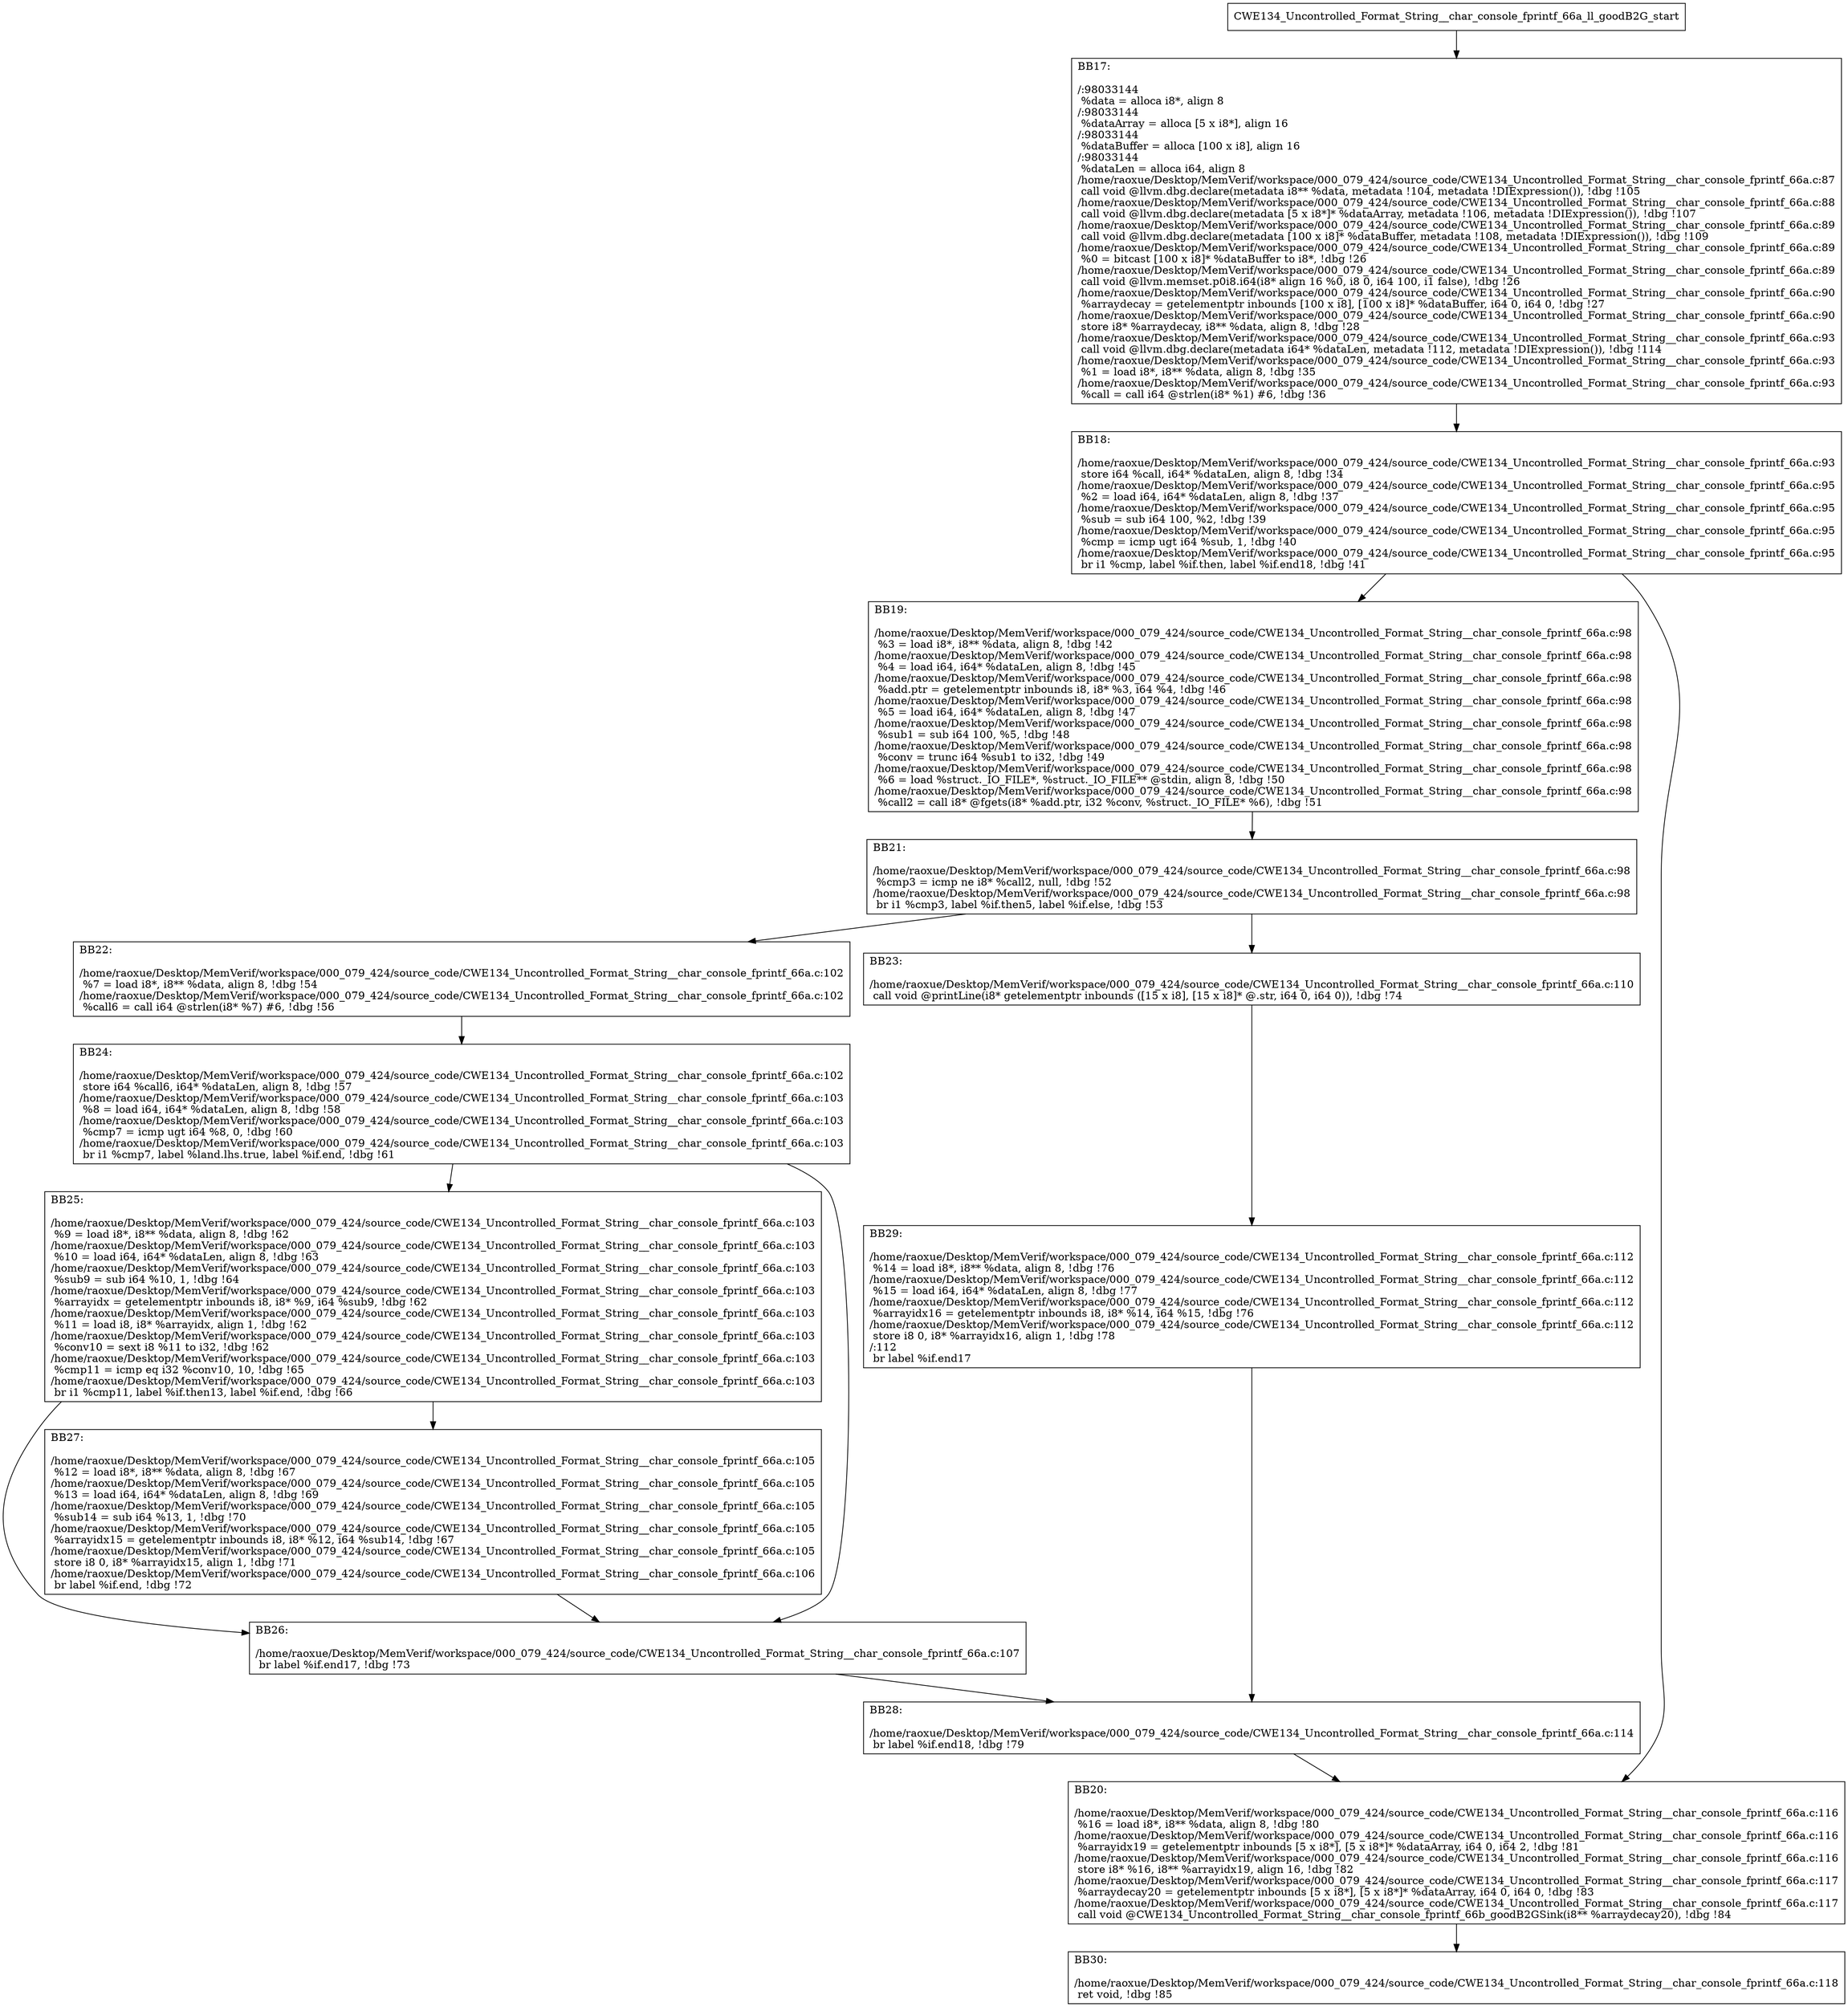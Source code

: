 digraph "CFG for'CWE134_Uncontrolled_Format_String__char_console_fprintf_66a_ll_goodB2G' function" {
	BBCWE134_Uncontrolled_Format_String__char_console_fprintf_66a_ll_goodB2G_start[shape=record,label="{CWE134_Uncontrolled_Format_String__char_console_fprintf_66a_ll_goodB2G_start}"];
	BBCWE134_Uncontrolled_Format_String__char_console_fprintf_66a_ll_goodB2G_start-> CWE134_Uncontrolled_Format_String__char_console_fprintf_66a_ll_goodB2GBB17;
	CWE134_Uncontrolled_Format_String__char_console_fprintf_66a_ll_goodB2GBB17 [shape=record, label="{BB17:\l\l/:98033144\l
  %data = alloca i8*, align 8\l
/:98033144\l
  %dataArray = alloca [5 x i8*], align 16\l
/:98033144\l
  %dataBuffer = alloca [100 x i8], align 16\l
/:98033144\l
  %dataLen = alloca i64, align 8\l
/home/raoxue/Desktop/MemVerif/workspace/000_079_424/source_code/CWE134_Uncontrolled_Format_String__char_console_fprintf_66a.c:87\l
  call void @llvm.dbg.declare(metadata i8** %data, metadata !104, metadata !DIExpression()), !dbg !105\l
/home/raoxue/Desktop/MemVerif/workspace/000_079_424/source_code/CWE134_Uncontrolled_Format_String__char_console_fprintf_66a.c:88\l
  call void @llvm.dbg.declare(metadata [5 x i8*]* %dataArray, metadata !106, metadata !DIExpression()), !dbg !107\l
/home/raoxue/Desktop/MemVerif/workspace/000_079_424/source_code/CWE134_Uncontrolled_Format_String__char_console_fprintf_66a.c:89\l
  call void @llvm.dbg.declare(metadata [100 x i8]* %dataBuffer, metadata !108, metadata !DIExpression()), !dbg !109\l
/home/raoxue/Desktop/MemVerif/workspace/000_079_424/source_code/CWE134_Uncontrolled_Format_String__char_console_fprintf_66a.c:89\l
  %0 = bitcast [100 x i8]* %dataBuffer to i8*, !dbg !26\l
/home/raoxue/Desktop/MemVerif/workspace/000_079_424/source_code/CWE134_Uncontrolled_Format_String__char_console_fprintf_66a.c:89\l
  call void @llvm.memset.p0i8.i64(i8* align 16 %0, i8 0, i64 100, i1 false), !dbg !26\l
/home/raoxue/Desktop/MemVerif/workspace/000_079_424/source_code/CWE134_Uncontrolled_Format_String__char_console_fprintf_66a.c:90\l
  %arraydecay = getelementptr inbounds [100 x i8], [100 x i8]* %dataBuffer, i64 0, i64 0, !dbg !27\l
/home/raoxue/Desktop/MemVerif/workspace/000_079_424/source_code/CWE134_Uncontrolled_Format_String__char_console_fprintf_66a.c:90\l
  store i8* %arraydecay, i8** %data, align 8, !dbg !28\l
/home/raoxue/Desktop/MemVerif/workspace/000_079_424/source_code/CWE134_Uncontrolled_Format_String__char_console_fprintf_66a.c:93\l
  call void @llvm.dbg.declare(metadata i64* %dataLen, metadata !112, metadata !DIExpression()), !dbg !114\l
/home/raoxue/Desktop/MemVerif/workspace/000_079_424/source_code/CWE134_Uncontrolled_Format_String__char_console_fprintf_66a.c:93\l
  %1 = load i8*, i8** %data, align 8, !dbg !35\l
/home/raoxue/Desktop/MemVerif/workspace/000_079_424/source_code/CWE134_Uncontrolled_Format_String__char_console_fprintf_66a.c:93\l
  %call = call i64 @strlen(i8* %1) #6, !dbg !36\l
}"];
	CWE134_Uncontrolled_Format_String__char_console_fprintf_66a_ll_goodB2GBB17-> CWE134_Uncontrolled_Format_String__char_console_fprintf_66a_ll_goodB2GBB18;
	CWE134_Uncontrolled_Format_String__char_console_fprintf_66a_ll_goodB2GBB18 [shape=record, label="{BB18:\l\l/home/raoxue/Desktop/MemVerif/workspace/000_079_424/source_code/CWE134_Uncontrolled_Format_String__char_console_fprintf_66a.c:93\l
  store i64 %call, i64* %dataLen, align 8, !dbg !34\l
/home/raoxue/Desktop/MemVerif/workspace/000_079_424/source_code/CWE134_Uncontrolled_Format_String__char_console_fprintf_66a.c:95\l
  %2 = load i64, i64* %dataLen, align 8, !dbg !37\l
/home/raoxue/Desktop/MemVerif/workspace/000_079_424/source_code/CWE134_Uncontrolled_Format_String__char_console_fprintf_66a.c:95\l
  %sub = sub i64 100, %2, !dbg !39\l
/home/raoxue/Desktop/MemVerif/workspace/000_079_424/source_code/CWE134_Uncontrolled_Format_String__char_console_fprintf_66a.c:95\l
  %cmp = icmp ugt i64 %sub, 1, !dbg !40\l
/home/raoxue/Desktop/MemVerif/workspace/000_079_424/source_code/CWE134_Uncontrolled_Format_String__char_console_fprintf_66a.c:95\l
  br i1 %cmp, label %if.then, label %if.end18, !dbg !41\l
}"];
	CWE134_Uncontrolled_Format_String__char_console_fprintf_66a_ll_goodB2GBB18-> CWE134_Uncontrolled_Format_String__char_console_fprintf_66a_ll_goodB2GBB19;
	CWE134_Uncontrolled_Format_String__char_console_fprintf_66a_ll_goodB2GBB18-> CWE134_Uncontrolled_Format_String__char_console_fprintf_66a_ll_goodB2GBB20;
	CWE134_Uncontrolled_Format_String__char_console_fprintf_66a_ll_goodB2GBB19 [shape=record, label="{BB19:\l\l/home/raoxue/Desktop/MemVerif/workspace/000_079_424/source_code/CWE134_Uncontrolled_Format_String__char_console_fprintf_66a.c:98\l
  %3 = load i8*, i8** %data, align 8, !dbg !42\l
/home/raoxue/Desktop/MemVerif/workspace/000_079_424/source_code/CWE134_Uncontrolled_Format_String__char_console_fprintf_66a.c:98\l
  %4 = load i64, i64* %dataLen, align 8, !dbg !45\l
/home/raoxue/Desktop/MemVerif/workspace/000_079_424/source_code/CWE134_Uncontrolled_Format_String__char_console_fprintf_66a.c:98\l
  %add.ptr = getelementptr inbounds i8, i8* %3, i64 %4, !dbg !46\l
/home/raoxue/Desktop/MemVerif/workspace/000_079_424/source_code/CWE134_Uncontrolled_Format_String__char_console_fprintf_66a.c:98\l
  %5 = load i64, i64* %dataLen, align 8, !dbg !47\l
/home/raoxue/Desktop/MemVerif/workspace/000_079_424/source_code/CWE134_Uncontrolled_Format_String__char_console_fprintf_66a.c:98\l
  %sub1 = sub i64 100, %5, !dbg !48\l
/home/raoxue/Desktop/MemVerif/workspace/000_079_424/source_code/CWE134_Uncontrolled_Format_String__char_console_fprintf_66a.c:98\l
  %conv = trunc i64 %sub1 to i32, !dbg !49\l
/home/raoxue/Desktop/MemVerif/workspace/000_079_424/source_code/CWE134_Uncontrolled_Format_String__char_console_fprintf_66a.c:98\l
  %6 = load %struct._IO_FILE*, %struct._IO_FILE** @stdin, align 8, !dbg !50\l
/home/raoxue/Desktop/MemVerif/workspace/000_079_424/source_code/CWE134_Uncontrolled_Format_String__char_console_fprintf_66a.c:98\l
  %call2 = call i8* @fgets(i8* %add.ptr, i32 %conv, %struct._IO_FILE* %6), !dbg !51\l
}"];
	CWE134_Uncontrolled_Format_String__char_console_fprintf_66a_ll_goodB2GBB19-> CWE134_Uncontrolled_Format_String__char_console_fprintf_66a_ll_goodB2GBB21;
	CWE134_Uncontrolled_Format_String__char_console_fprintf_66a_ll_goodB2GBB21 [shape=record, label="{BB21:\l\l/home/raoxue/Desktop/MemVerif/workspace/000_079_424/source_code/CWE134_Uncontrolled_Format_String__char_console_fprintf_66a.c:98\l
  %cmp3 = icmp ne i8* %call2, null, !dbg !52\l
/home/raoxue/Desktop/MemVerif/workspace/000_079_424/source_code/CWE134_Uncontrolled_Format_String__char_console_fprintf_66a.c:98\l
  br i1 %cmp3, label %if.then5, label %if.else, !dbg !53\l
}"];
	CWE134_Uncontrolled_Format_String__char_console_fprintf_66a_ll_goodB2GBB21-> CWE134_Uncontrolled_Format_String__char_console_fprintf_66a_ll_goodB2GBB22;
	CWE134_Uncontrolled_Format_String__char_console_fprintf_66a_ll_goodB2GBB21-> CWE134_Uncontrolled_Format_String__char_console_fprintf_66a_ll_goodB2GBB23;
	CWE134_Uncontrolled_Format_String__char_console_fprintf_66a_ll_goodB2GBB22 [shape=record, label="{BB22:\l\l/home/raoxue/Desktop/MemVerif/workspace/000_079_424/source_code/CWE134_Uncontrolled_Format_String__char_console_fprintf_66a.c:102\l
  %7 = load i8*, i8** %data, align 8, !dbg !54\l
/home/raoxue/Desktop/MemVerif/workspace/000_079_424/source_code/CWE134_Uncontrolled_Format_String__char_console_fprintf_66a.c:102\l
  %call6 = call i64 @strlen(i8* %7) #6, !dbg !56\l
}"];
	CWE134_Uncontrolled_Format_String__char_console_fprintf_66a_ll_goodB2GBB22-> CWE134_Uncontrolled_Format_String__char_console_fprintf_66a_ll_goodB2GBB24;
	CWE134_Uncontrolled_Format_String__char_console_fprintf_66a_ll_goodB2GBB24 [shape=record, label="{BB24:\l\l/home/raoxue/Desktop/MemVerif/workspace/000_079_424/source_code/CWE134_Uncontrolled_Format_String__char_console_fprintf_66a.c:102\l
  store i64 %call6, i64* %dataLen, align 8, !dbg !57\l
/home/raoxue/Desktop/MemVerif/workspace/000_079_424/source_code/CWE134_Uncontrolled_Format_String__char_console_fprintf_66a.c:103\l
  %8 = load i64, i64* %dataLen, align 8, !dbg !58\l
/home/raoxue/Desktop/MemVerif/workspace/000_079_424/source_code/CWE134_Uncontrolled_Format_String__char_console_fprintf_66a.c:103\l
  %cmp7 = icmp ugt i64 %8, 0, !dbg !60\l
/home/raoxue/Desktop/MemVerif/workspace/000_079_424/source_code/CWE134_Uncontrolled_Format_String__char_console_fprintf_66a.c:103\l
  br i1 %cmp7, label %land.lhs.true, label %if.end, !dbg !61\l
}"];
	CWE134_Uncontrolled_Format_String__char_console_fprintf_66a_ll_goodB2GBB24-> CWE134_Uncontrolled_Format_String__char_console_fprintf_66a_ll_goodB2GBB25;
	CWE134_Uncontrolled_Format_String__char_console_fprintf_66a_ll_goodB2GBB24-> CWE134_Uncontrolled_Format_String__char_console_fprintf_66a_ll_goodB2GBB26;
	CWE134_Uncontrolled_Format_String__char_console_fprintf_66a_ll_goodB2GBB25 [shape=record, label="{BB25:\l\l/home/raoxue/Desktop/MemVerif/workspace/000_079_424/source_code/CWE134_Uncontrolled_Format_String__char_console_fprintf_66a.c:103\l
  %9 = load i8*, i8** %data, align 8, !dbg !62\l
/home/raoxue/Desktop/MemVerif/workspace/000_079_424/source_code/CWE134_Uncontrolled_Format_String__char_console_fprintf_66a.c:103\l
  %10 = load i64, i64* %dataLen, align 8, !dbg !63\l
/home/raoxue/Desktop/MemVerif/workspace/000_079_424/source_code/CWE134_Uncontrolled_Format_String__char_console_fprintf_66a.c:103\l
  %sub9 = sub i64 %10, 1, !dbg !64\l
/home/raoxue/Desktop/MemVerif/workspace/000_079_424/source_code/CWE134_Uncontrolled_Format_String__char_console_fprintf_66a.c:103\l
  %arrayidx = getelementptr inbounds i8, i8* %9, i64 %sub9, !dbg !62\l
/home/raoxue/Desktop/MemVerif/workspace/000_079_424/source_code/CWE134_Uncontrolled_Format_String__char_console_fprintf_66a.c:103\l
  %11 = load i8, i8* %arrayidx, align 1, !dbg !62\l
/home/raoxue/Desktop/MemVerif/workspace/000_079_424/source_code/CWE134_Uncontrolled_Format_String__char_console_fprintf_66a.c:103\l
  %conv10 = sext i8 %11 to i32, !dbg !62\l
/home/raoxue/Desktop/MemVerif/workspace/000_079_424/source_code/CWE134_Uncontrolled_Format_String__char_console_fprintf_66a.c:103\l
  %cmp11 = icmp eq i32 %conv10, 10, !dbg !65\l
/home/raoxue/Desktop/MemVerif/workspace/000_079_424/source_code/CWE134_Uncontrolled_Format_String__char_console_fprintf_66a.c:103\l
  br i1 %cmp11, label %if.then13, label %if.end, !dbg !66\l
}"];
	CWE134_Uncontrolled_Format_String__char_console_fprintf_66a_ll_goodB2GBB25-> CWE134_Uncontrolled_Format_String__char_console_fprintf_66a_ll_goodB2GBB27;
	CWE134_Uncontrolled_Format_String__char_console_fprintf_66a_ll_goodB2GBB25-> CWE134_Uncontrolled_Format_String__char_console_fprintf_66a_ll_goodB2GBB26;
	CWE134_Uncontrolled_Format_String__char_console_fprintf_66a_ll_goodB2GBB27 [shape=record, label="{BB27:\l\l/home/raoxue/Desktop/MemVerif/workspace/000_079_424/source_code/CWE134_Uncontrolled_Format_String__char_console_fprintf_66a.c:105\l
  %12 = load i8*, i8** %data, align 8, !dbg !67\l
/home/raoxue/Desktop/MemVerif/workspace/000_079_424/source_code/CWE134_Uncontrolled_Format_String__char_console_fprintf_66a.c:105\l
  %13 = load i64, i64* %dataLen, align 8, !dbg !69\l
/home/raoxue/Desktop/MemVerif/workspace/000_079_424/source_code/CWE134_Uncontrolled_Format_String__char_console_fprintf_66a.c:105\l
  %sub14 = sub i64 %13, 1, !dbg !70\l
/home/raoxue/Desktop/MemVerif/workspace/000_079_424/source_code/CWE134_Uncontrolled_Format_String__char_console_fprintf_66a.c:105\l
  %arrayidx15 = getelementptr inbounds i8, i8* %12, i64 %sub14, !dbg !67\l
/home/raoxue/Desktop/MemVerif/workspace/000_079_424/source_code/CWE134_Uncontrolled_Format_String__char_console_fprintf_66a.c:105\l
  store i8 0, i8* %arrayidx15, align 1, !dbg !71\l
/home/raoxue/Desktop/MemVerif/workspace/000_079_424/source_code/CWE134_Uncontrolled_Format_String__char_console_fprintf_66a.c:106\l
  br label %if.end, !dbg !72\l
}"];
	CWE134_Uncontrolled_Format_String__char_console_fprintf_66a_ll_goodB2GBB27-> CWE134_Uncontrolled_Format_String__char_console_fprintf_66a_ll_goodB2GBB26;
	CWE134_Uncontrolled_Format_String__char_console_fprintf_66a_ll_goodB2GBB26 [shape=record, label="{BB26:\l\l/home/raoxue/Desktop/MemVerif/workspace/000_079_424/source_code/CWE134_Uncontrolled_Format_String__char_console_fprintf_66a.c:107\l
  br label %if.end17, !dbg !73\l
}"];
	CWE134_Uncontrolled_Format_String__char_console_fprintf_66a_ll_goodB2GBB26-> CWE134_Uncontrolled_Format_String__char_console_fprintf_66a_ll_goodB2GBB28;
	CWE134_Uncontrolled_Format_String__char_console_fprintf_66a_ll_goodB2GBB23 [shape=record, label="{BB23:\l\l/home/raoxue/Desktop/MemVerif/workspace/000_079_424/source_code/CWE134_Uncontrolled_Format_String__char_console_fprintf_66a.c:110\l
  call void @printLine(i8* getelementptr inbounds ([15 x i8], [15 x i8]* @.str, i64 0, i64 0)), !dbg !74\l
}"];
	CWE134_Uncontrolled_Format_String__char_console_fprintf_66a_ll_goodB2GBB23-> CWE134_Uncontrolled_Format_String__char_console_fprintf_66a_ll_goodB2GBB29;
	CWE134_Uncontrolled_Format_String__char_console_fprintf_66a_ll_goodB2GBB29 [shape=record, label="{BB29:\l\l/home/raoxue/Desktop/MemVerif/workspace/000_079_424/source_code/CWE134_Uncontrolled_Format_String__char_console_fprintf_66a.c:112\l
  %14 = load i8*, i8** %data, align 8, !dbg !76\l
/home/raoxue/Desktop/MemVerif/workspace/000_079_424/source_code/CWE134_Uncontrolled_Format_String__char_console_fprintf_66a.c:112\l
  %15 = load i64, i64* %dataLen, align 8, !dbg !77\l
/home/raoxue/Desktop/MemVerif/workspace/000_079_424/source_code/CWE134_Uncontrolled_Format_String__char_console_fprintf_66a.c:112\l
  %arrayidx16 = getelementptr inbounds i8, i8* %14, i64 %15, !dbg !76\l
/home/raoxue/Desktop/MemVerif/workspace/000_079_424/source_code/CWE134_Uncontrolled_Format_String__char_console_fprintf_66a.c:112\l
  store i8 0, i8* %arrayidx16, align 1, !dbg !78\l
/:112\l
  br label %if.end17\l
}"];
	CWE134_Uncontrolled_Format_String__char_console_fprintf_66a_ll_goodB2GBB29-> CWE134_Uncontrolled_Format_String__char_console_fprintf_66a_ll_goodB2GBB28;
	CWE134_Uncontrolled_Format_String__char_console_fprintf_66a_ll_goodB2GBB28 [shape=record, label="{BB28:\l\l/home/raoxue/Desktop/MemVerif/workspace/000_079_424/source_code/CWE134_Uncontrolled_Format_String__char_console_fprintf_66a.c:114\l
  br label %if.end18, !dbg !79\l
}"];
	CWE134_Uncontrolled_Format_String__char_console_fprintf_66a_ll_goodB2GBB28-> CWE134_Uncontrolled_Format_String__char_console_fprintf_66a_ll_goodB2GBB20;
	CWE134_Uncontrolled_Format_String__char_console_fprintf_66a_ll_goodB2GBB20 [shape=record, label="{BB20:\l\l/home/raoxue/Desktop/MemVerif/workspace/000_079_424/source_code/CWE134_Uncontrolled_Format_String__char_console_fprintf_66a.c:116\l
  %16 = load i8*, i8** %data, align 8, !dbg !80\l
/home/raoxue/Desktop/MemVerif/workspace/000_079_424/source_code/CWE134_Uncontrolled_Format_String__char_console_fprintf_66a.c:116\l
  %arrayidx19 = getelementptr inbounds [5 x i8*], [5 x i8*]* %dataArray, i64 0, i64 2, !dbg !81\l
/home/raoxue/Desktop/MemVerif/workspace/000_079_424/source_code/CWE134_Uncontrolled_Format_String__char_console_fprintf_66a.c:116\l
  store i8* %16, i8** %arrayidx19, align 16, !dbg !82\l
/home/raoxue/Desktop/MemVerif/workspace/000_079_424/source_code/CWE134_Uncontrolled_Format_String__char_console_fprintf_66a.c:117\l
  %arraydecay20 = getelementptr inbounds [5 x i8*], [5 x i8*]* %dataArray, i64 0, i64 0, !dbg !83\l
/home/raoxue/Desktop/MemVerif/workspace/000_079_424/source_code/CWE134_Uncontrolled_Format_String__char_console_fprintf_66a.c:117\l
  call void @CWE134_Uncontrolled_Format_String__char_console_fprintf_66b_goodB2GSink(i8** %arraydecay20), !dbg !84\l
}"];
	CWE134_Uncontrolled_Format_String__char_console_fprintf_66a_ll_goodB2GBB20-> CWE134_Uncontrolled_Format_String__char_console_fprintf_66a_ll_goodB2GBB30;
	CWE134_Uncontrolled_Format_String__char_console_fprintf_66a_ll_goodB2GBB30 [shape=record, label="{BB30:\l\l/home/raoxue/Desktop/MemVerif/workspace/000_079_424/source_code/CWE134_Uncontrolled_Format_String__char_console_fprintf_66a.c:118\l
  ret void, !dbg !85\l
}"];
}
